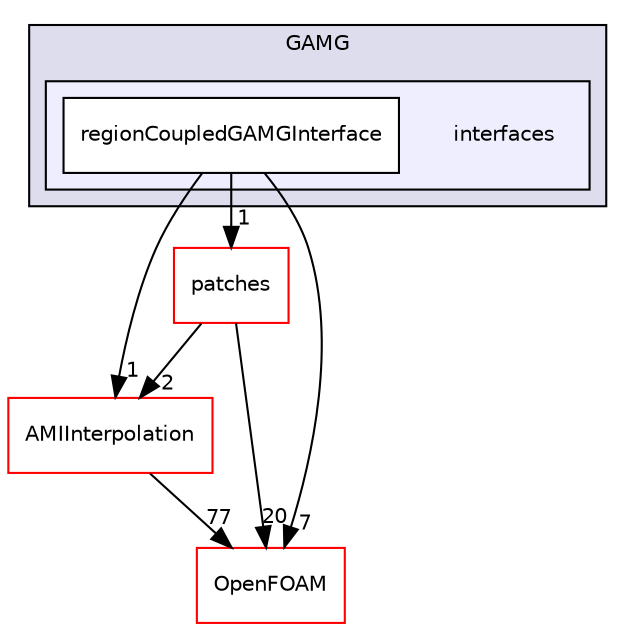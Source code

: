 digraph "src/meshTools/regionCoupled/GAMG/interfaces" {
  bgcolor=transparent;
  compound=true
  node [ fontsize="10", fontname="Helvetica"];
  edge [ labelfontsize="10", labelfontname="Helvetica"];
  subgraph clusterdir_67665a6249bd0aa7e33acfd0d8b7439d {
    graph [ bgcolor="#ddddee", pencolor="black", label="GAMG" fontname="Helvetica", fontsize="10", URL="dir_67665a6249bd0aa7e33acfd0d8b7439d.html"]
  subgraph clusterdir_73142d410deca39aa3bfc480a661fca1 {
    graph [ bgcolor="#eeeeff", pencolor="black", label="" URL="dir_73142d410deca39aa3bfc480a661fca1.html"];
    dir_73142d410deca39aa3bfc480a661fca1 [shape=plaintext label="interfaces"];
    dir_a2677b82f06499fd94f6871db2808b32 [shape=box label="regionCoupledGAMGInterface" color="black" fillcolor="white" style="filled" URL="dir_a2677b82f06499fd94f6871db2808b32.html"];
  }
  }
  dir_d180a87df80979ed1e06a45bcf5487ea [shape=box label="patches" color="red" URL="dir_d180a87df80979ed1e06a45bcf5487ea.html"];
  dir_6b9532b4107849d088a6e7b91bdf643c [shape=box label="AMIInterpolation" color="red" URL="dir_6b9532b4107849d088a6e7b91bdf643c.html"];
  dir_c5473ff19b20e6ec4dfe5c310b3778a8 [shape=box label="OpenFOAM" color="red" URL="dir_c5473ff19b20e6ec4dfe5c310b3778a8.html"];
  dir_d180a87df80979ed1e06a45bcf5487ea->dir_6b9532b4107849d088a6e7b91bdf643c [headlabel="2", labeldistance=1.5 headhref="dir_001807_001755.html"];
  dir_d180a87df80979ed1e06a45bcf5487ea->dir_c5473ff19b20e6ec4dfe5c310b3778a8 [headlabel="20", labeldistance=1.5 headhref="dir_001807_001896.html"];
  dir_6b9532b4107849d088a6e7b91bdf643c->dir_c5473ff19b20e6ec4dfe5c310b3778a8 [headlabel="77", labeldistance=1.5 headhref="dir_001755_001896.html"];
  dir_a2677b82f06499fd94f6871db2808b32->dir_d180a87df80979ed1e06a45bcf5487ea [headlabel="1", labeldistance=1.5 headhref="dir_001806_001807.html"];
  dir_a2677b82f06499fd94f6871db2808b32->dir_6b9532b4107849d088a6e7b91bdf643c [headlabel="1", labeldistance=1.5 headhref="dir_001806_001755.html"];
  dir_a2677b82f06499fd94f6871db2808b32->dir_c5473ff19b20e6ec4dfe5c310b3778a8 [headlabel="7", labeldistance=1.5 headhref="dir_001806_001896.html"];
}
